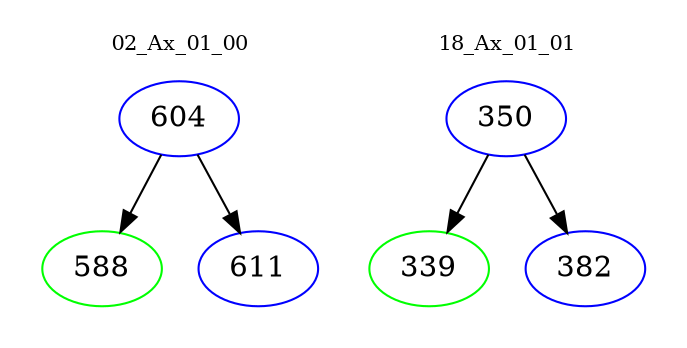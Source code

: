 digraph{
subgraph cluster_0 {
color = white
label = "02_Ax_01_00";
fontsize=10;
T0_604 [label="604", color="blue"]
T0_604 -> T0_588 [color="black"]
T0_588 [label="588", color="green"]
T0_604 -> T0_611 [color="black"]
T0_611 [label="611", color="blue"]
}
subgraph cluster_1 {
color = white
label = "18_Ax_01_01";
fontsize=10;
T1_350 [label="350", color="blue"]
T1_350 -> T1_339 [color="black"]
T1_339 [label="339", color="green"]
T1_350 -> T1_382 [color="black"]
T1_382 [label="382", color="blue"]
}
}
